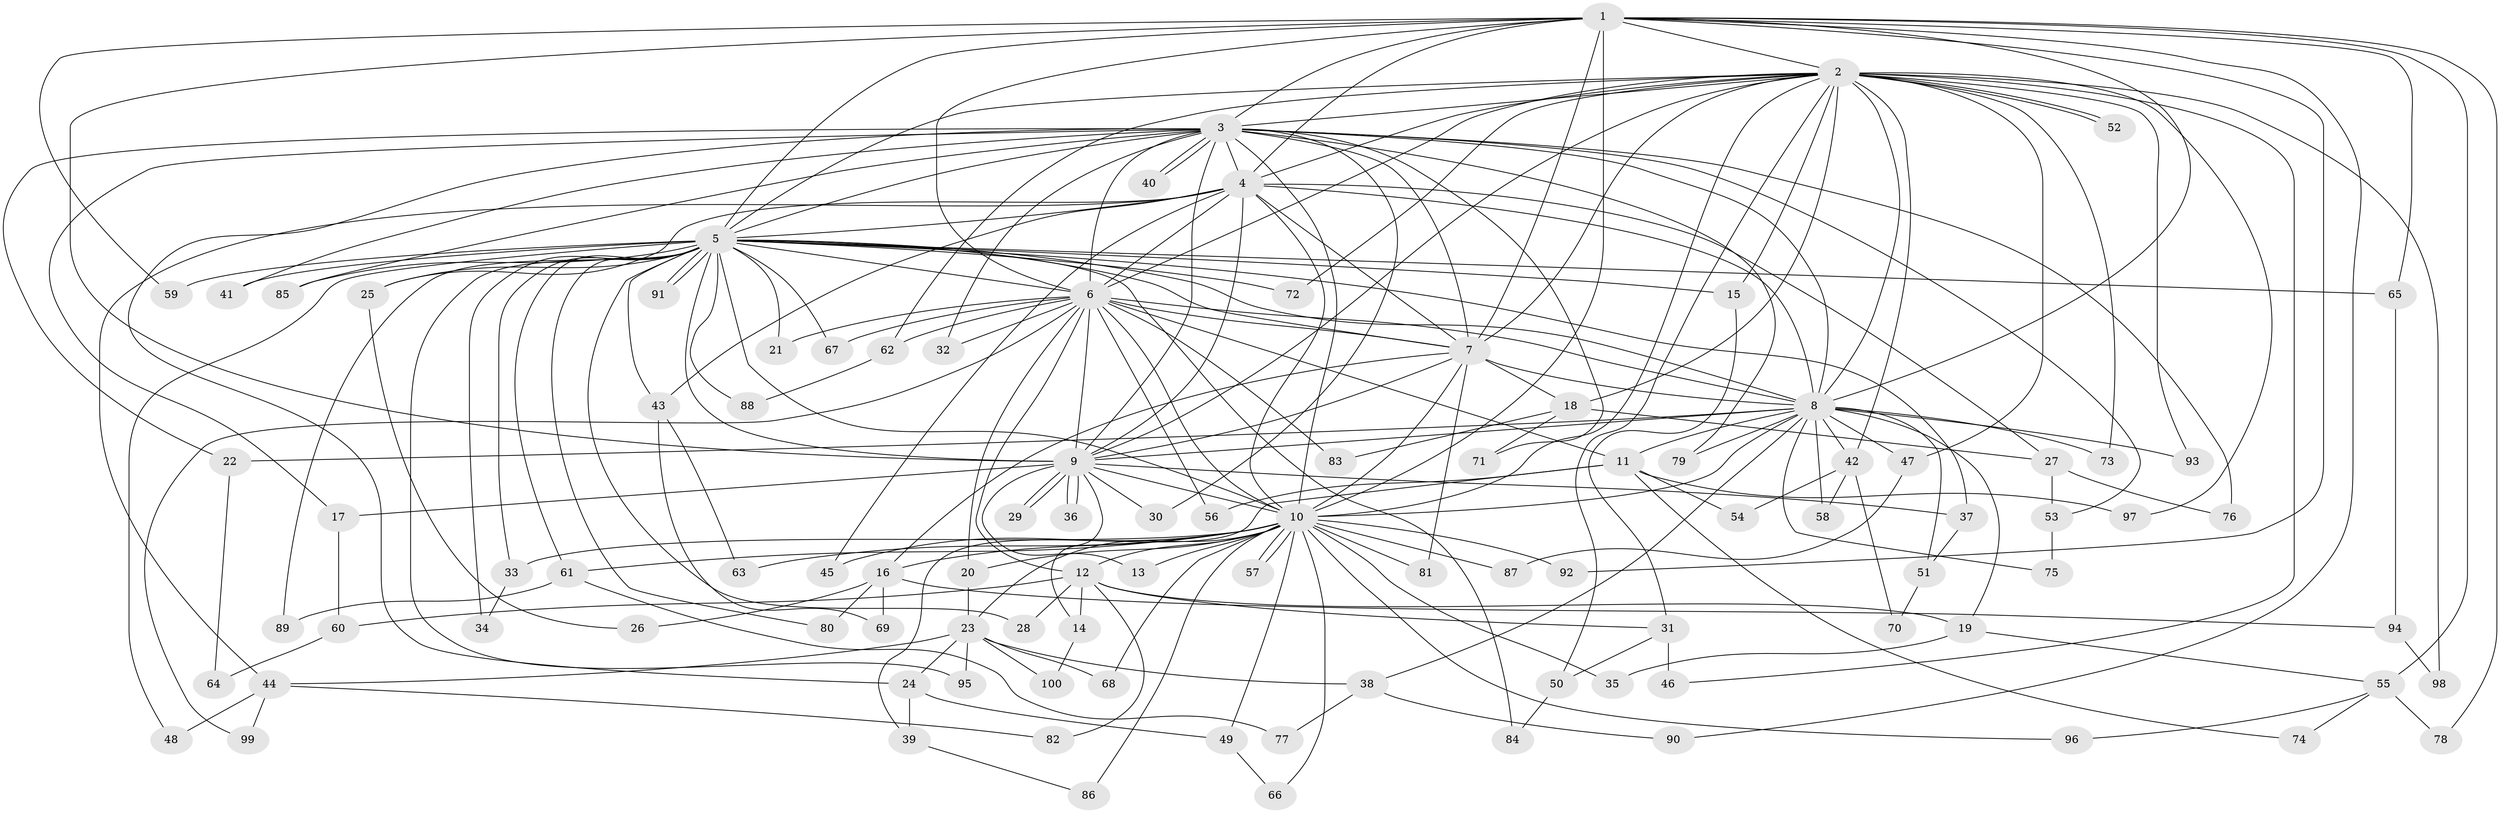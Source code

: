 // coarse degree distribution, {13: 0.013513513513513514, 23: 0.013513513513513514, 19: 0.02702702702702703, 16: 0.02702702702702703, 28: 0.02702702702702703, 17: 0.013513513513513514, 7: 0.013513513513513514, 10: 0.02702702702702703, 2: 0.527027027027027, 3: 0.1891891891891892, 6: 0.013513513513513514, 4: 0.08108108108108109, 5: 0.02702702702702703}
// Generated by graph-tools (version 1.1) at 2025/51/02/27/25 19:51:48]
// undirected, 100 vertices, 225 edges
graph export_dot {
graph [start="1"]
  node [color=gray90,style=filled];
  1;
  2;
  3;
  4;
  5;
  6;
  7;
  8;
  9;
  10;
  11;
  12;
  13;
  14;
  15;
  16;
  17;
  18;
  19;
  20;
  21;
  22;
  23;
  24;
  25;
  26;
  27;
  28;
  29;
  30;
  31;
  32;
  33;
  34;
  35;
  36;
  37;
  38;
  39;
  40;
  41;
  42;
  43;
  44;
  45;
  46;
  47;
  48;
  49;
  50;
  51;
  52;
  53;
  54;
  55;
  56;
  57;
  58;
  59;
  60;
  61;
  62;
  63;
  64;
  65;
  66;
  67;
  68;
  69;
  70;
  71;
  72;
  73;
  74;
  75;
  76;
  77;
  78;
  79;
  80;
  81;
  82;
  83;
  84;
  85;
  86;
  87;
  88;
  89;
  90;
  91;
  92;
  93;
  94;
  95;
  96;
  97;
  98;
  99;
  100;
  1 -- 2;
  1 -- 3;
  1 -- 4;
  1 -- 5;
  1 -- 6;
  1 -- 7;
  1 -- 8;
  1 -- 9;
  1 -- 10;
  1 -- 55;
  1 -- 59;
  1 -- 65;
  1 -- 78;
  1 -- 90;
  1 -- 92;
  2 -- 3;
  2 -- 4;
  2 -- 5;
  2 -- 6;
  2 -- 7;
  2 -- 8;
  2 -- 9;
  2 -- 10;
  2 -- 15;
  2 -- 18;
  2 -- 42;
  2 -- 46;
  2 -- 47;
  2 -- 50;
  2 -- 52;
  2 -- 52;
  2 -- 62;
  2 -- 72;
  2 -- 73;
  2 -- 93;
  2 -- 97;
  2 -- 98;
  3 -- 4;
  3 -- 5;
  3 -- 6;
  3 -- 7;
  3 -- 8;
  3 -- 9;
  3 -- 10;
  3 -- 17;
  3 -- 22;
  3 -- 24;
  3 -- 30;
  3 -- 32;
  3 -- 40;
  3 -- 40;
  3 -- 41;
  3 -- 53;
  3 -- 71;
  3 -- 76;
  3 -- 79;
  3 -- 85;
  4 -- 5;
  4 -- 6;
  4 -- 7;
  4 -- 8;
  4 -- 9;
  4 -- 10;
  4 -- 25;
  4 -- 27;
  4 -- 43;
  4 -- 44;
  4 -- 45;
  5 -- 6;
  5 -- 7;
  5 -- 8;
  5 -- 9;
  5 -- 10;
  5 -- 15;
  5 -- 21;
  5 -- 25;
  5 -- 28;
  5 -- 33;
  5 -- 34;
  5 -- 37;
  5 -- 41;
  5 -- 43;
  5 -- 48;
  5 -- 59;
  5 -- 61;
  5 -- 65;
  5 -- 67;
  5 -- 72;
  5 -- 80;
  5 -- 84;
  5 -- 85;
  5 -- 88;
  5 -- 89;
  5 -- 91;
  5 -- 91;
  5 -- 95;
  6 -- 7;
  6 -- 8;
  6 -- 9;
  6 -- 10;
  6 -- 11;
  6 -- 12;
  6 -- 20;
  6 -- 21;
  6 -- 32;
  6 -- 56;
  6 -- 62;
  6 -- 67;
  6 -- 83;
  6 -- 99;
  7 -- 8;
  7 -- 9;
  7 -- 10;
  7 -- 16;
  7 -- 18;
  7 -- 81;
  8 -- 9;
  8 -- 10;
  8 -- 11;
  8 -- 19;
  8 -- 22;
  8 -- 38;
  8 -- 42;
  8 -- 47;
  8 -- 51;
  8 -- 58;
  8 -- 73;
  8 -- 75;
  8 -- 79;
  8 -- 93;
  9 -- 10;
  9 -- 13;
  9 -- 14;
  9 -- 17;
  9 -- 29;
  9 -- 29;
  9 -- 30;
  9 -- 36;
  9 -- 36;
  9 -- 37;
  10 -- 12;
  10 -- 13;
  10 -- 16;
  10 -- 20;
  10 -- 23;
  10 -- 33;
  10 -- 35;
  10 -- 45;
  10 -- 49;
  10 -- 57;
  10 -- 57;
  10 -- 61;
  10 -- 63;
  10 -- 66;
  10 -- 68;
  10 -- 81;
  10 -- 86;
  10 -- 87;
  10 -- 92;
  10 -- 96;
  11 -- 39;
  11 -- 54;
  11 -- 56;
  11 -- 74;
  11 -- 97;
  12 -- 14;
  12 -- 19;
  12 -- 28;
  12 -- 31;
  12 -- 60;
  12 -- 82;
  14 -- 100;
  15 -- 31;
  16 -- 26;
  16 -- 69;
  16 -- 80;
  16 -- 94;
  17 -- 60;
  18 -- 27;
  18 -- 71;
  18 -- 83;
  19 -- 35;
  19 -- 55;
  20 -- 23;
  22 -- 64;
  23 -- 24;
  23 -- 38;
  23 -- 44;
  23 -- 68;
  23 -- 95;
  23 -- 100;
  24 -- 39;
  24 -- 49;
  25 -- 26;
  27 -- 53;
  27 -- 76;
  31 -- 46;
  31 -- 50;
  33 -- 34;
  37 -- 51;
  38 -- 77;
  38 -- 90;
  39 -- 86;
  42 -- 54;
  42 -- 58;
  42 -- 70;
  43 -- 63;
  43 -- 69;
  44 -- 48;
  44 -- 82;
  44 -- 99;
  47 -- 87;
  49 -- 66;
  50 -- 84;
  51 -- 70;
  53 -- 75;
  55 -- 74;
  55 -- 78;
  55 -- 96;
  60 -- 64;
  61 -- 77;
  61 -- 89;
  62 -- 88;
  65 -- 94;
  94 -- 98;
}
